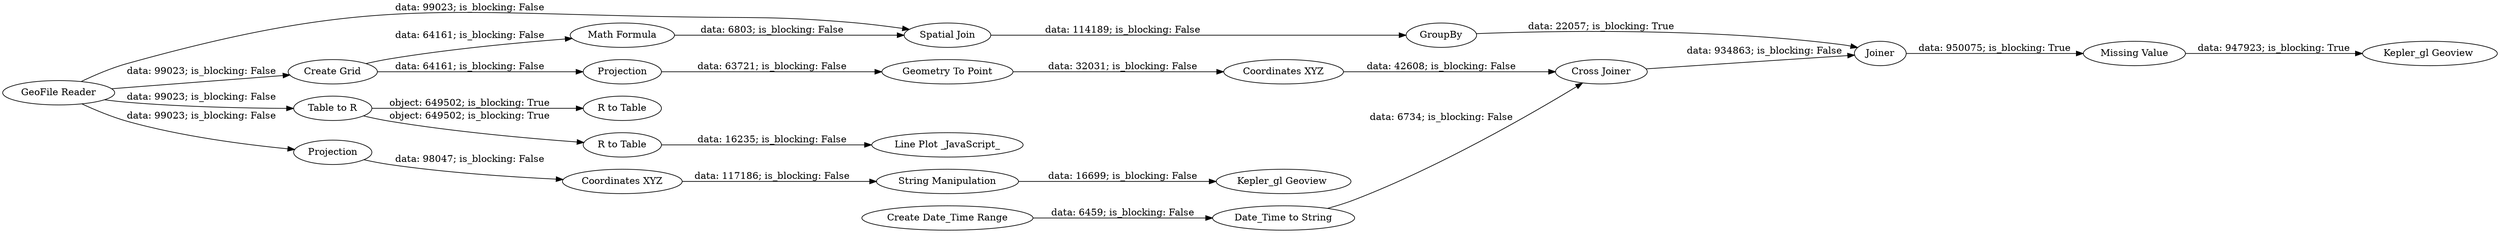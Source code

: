 digraph {
	"-2322196434326866693_12" [label="Cross Joiner"]
	"-2322196434326866693_5" [label="Kepler_gl Geoview "]
	"-2322196434326866693_8" [label="Geometry To Point"]
	"-2322196434326866693_10" [label="Create Date_Time Range"]
	"-2322196434326866693_9" [label="Coordinates XYZ"]
	"-2322196434326866693_16" [label=Joiner]
	"-2322196434326866693_18" [label="Kepler_gl Geoview "]
	"-2322196434326866693_13" [label="Math Formula"]
	"-2322196434326866693_4" [label="String Manipulation"]
	"-2322196434326866693_17" [label="Missing Value"]
	"-2322196434326866693_6" [label="Create Grid"]
	"-2322196434326866693_21" [label="R to Table"]
	"-2322196434326866693_14" [label="Spatial Join"]
	"-2322196434326866693_7" [label=Projection]
	"-2322196434326866693_11" [label="Date_Time to String"]
	"-2322196434326866693_15" [label=GroupBy]
	"-2322196434326866693_3" [label="Coordinates XYZ"]
	"-2322196434326866693_1" [label="GeoFile Reader"]
	"-2322196434326866693_20" [label="R to Table"]
	"-2322196434326866693_19" [label="Table to R"]
	"-2322196434326866693_22" [label="Line Plot _JavaScript_"]
	"-2322196434326866693_2" [label=Projection]
	"-2322196434326866693_16" -> "-2322196434326866693_17" [label="data: 950075; is_blocking: True"]
	"-2322196434326866693_7" -> "-2322196434326866693_8" [label="data: 63721; is_blocking: False"]
	"-2322196434326866693_1" -> "-2322196434326866693_2" [label="data: 99023; is_blocking: False"]
	"-2322196434326866693_6" -> "-2322196434326866693_13" [label="data: 64161; is_blocking: False"]
	"-2322196434326866693_10" -> "-2322196434326866693_11" [label="data: 6459; is_blocking: False"]
	"-2322196434326866693_9" -> "-2322196434326866693_12" [label="data: 42608; is_blocking: False"]
	"-2322196434326866693_13" -> "-2322196434326866693_14" [label="data: 6803; is_blocking: False"]
	"-2322196434326866693_12" -> "-2322196434326866693_16" [label="data: 934863; is_blocking: False"]
	"-2322196434326866693_6" -> "-2322196434326866693_7" [label="data: 64161; is_blocking: False"]
	"-2322196434326866693_19" -> "-2322196434326866693_20" [label="object: 649502; is_blocking: True"]
	"-2322196434326866693_8" -> "-2322196434326866693_9" [label="data: 32031; is_blocking: False"]
	"-2322196434326866693_1" -> "-2322196434326866693_19" [label="data: 99023; is_blocking: False"]
	"-2322196434326866693_1" -> "-2322196434326866693_14" [label="data: 99023; is_blocking: False"]
	"-2322196434326866693_14" -> "-2322196434326866693_15" [label="data: 114189; is_blocking: False"]
	"-2322196434326866693_19" -> "-2322196434326866693_21" [label="object: 649502; is_blocking: True"]
	"-2322196434326866693_2" -> "-2322196434326866693_3" [label="data: 98047; is_blocking: False"]
	"-2322196434326866693_15" -> "-2322196434326866693_16" [label="data: 22057; is_blocking: True"]
	"-2322196434326866693_4" -> "-2322196434326866693_5" [label="data: 16699; is_blocking: False"]
	"-2322196434326866693_11" -> "-2322196434326866693_12" [label="data: 6734; is_blocking: False"]
	"-2322196434326866693_17" -> "-2322196434326866693_18" [label="data: 947923; is_blocking: True"]
	"-2322196434326866693_3" -> "-2322196434326866693_4" [label="data: 117186; is_blocking: False"]
	"-2322196434326866693_1" -> "-2322196434326866693_6" [label="data: 99023; is_blocking: False"]
	"-2322196434326866693_20" -> "-2322196434326866693_22" [label="data: 16235; is_blocking: False"]
	rankdir=LR
}
